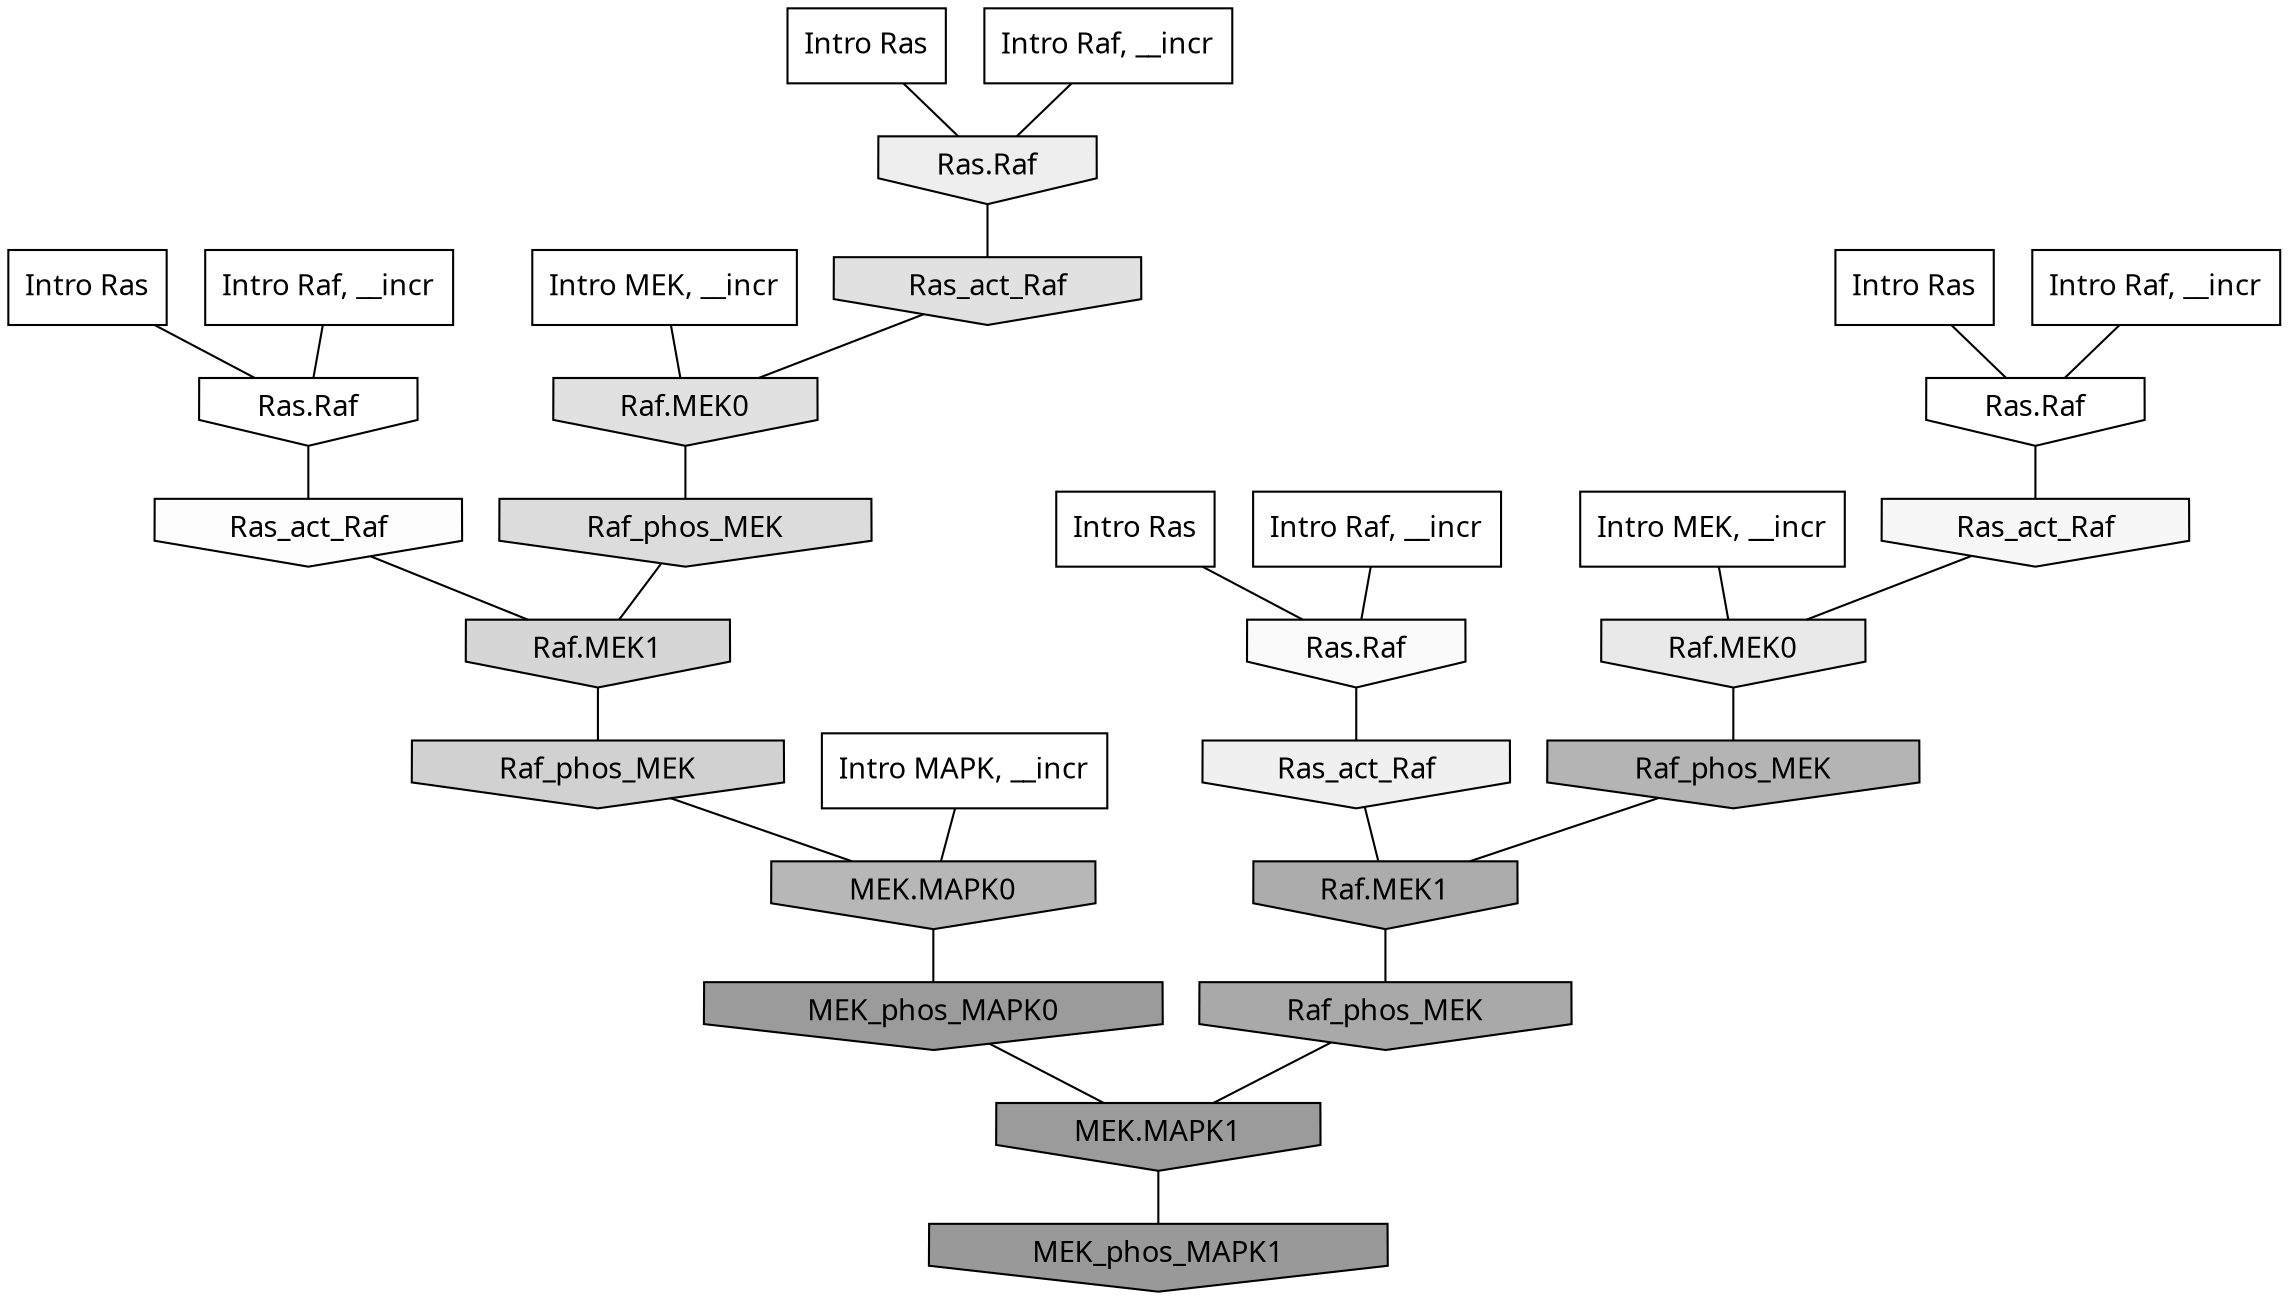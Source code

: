 digraph G{
  rankdir="TB";
  ranksep=0.30;
  node [fontname="CMU Serif"];
  edge [fontname="CMU Serif"];
  
  8 [label="Intro Ras", shape=rectangle, style=filled, fillcolor="0.000 0.000 1.000"]
  
  21 [label="Intro Ras", shape=rectangle, style=filled, fillcolor="0.000 0.000 1.000"]
  
  26 [label="Intro Ras", shape=rectangle, style=filled, fillcolor="0.000 0.000 1.000"]
  
  31 [label="Intro Ras", shape=rectangle, style=filled, fillcolor="0.000 0.000 1.000"]
  
  143 [label="Intro Raf, __incr", shape=rectangle, style=filled, fillcolor="0.000 0.000 1.000"]
  
  206 [label="Intro Raf, __incr", shape=rectangle, style=filled, fillcolor="0.000 0.000 1.000"]
  
  395 [label="Intro Raf, __incr", shape=rectangle, style=filled, fillcolor="0.000 0.000 1.000"]
  
  988 [label="Intro Raf, __incr", shape=rectangle, style=filled, fillcolor="0.000 0.000 1.000"]
  
  1352 [label="Intro MEK, __incr", shape=rectangle, style=filled, fillcolor="0.000 0.000 1.000"]
  
  1638 [label="Intro MEK, __incr", shape=rectangle, style=filled, fillcolor="0.000 0.000 1.000"]
  
  2849 [label="Intro MAPK, __incr", shape=rectangle, style=filled, fillcolor="0.000 0.000 1.000"]
  
  3216 [label="Ras.Raf", shape=invhouse, style=filled, fillcolor="0.000 0.000 1.000"]
  
  3270 [label="Ras.Raf", shape=invhouse, style=filled, fillcolor="0.000 0.000 1.000"]
  
  3380 [label="Ras_act_Raf", shape=invhouse, style=filled, fillcolor="0.000 0.000 0.989"]
  
  3434 [label="Ras.Raf", shape=invhouse, style=filled, fillcolor="0.000 0.000 0.979"]
  
  3512 [label="Ras_act_Raf", shape=invhouse, style=filled, fillcolor="0.000 0.000 0.968"]
  
  3836 [label="Ras_act_Raf", shape=invhouse, style=filled, fillcolor="0.000 0.000 0.940"]
  
  3942 [label="Ras.Raf", shape=invhouse, style=filled, fillcolor="0.000 0.000 0.933"]
  
  4291 [label="Raf.MEK0", shape=invhouse, style=filled, fillcolor="0.000 0.000 0.911"]
  
  4809 [label="Ras_act_Raf", shape=invhouse, style=filled, fillcolor="0.000 0.000 0.880"]
  
  4811 [label="Raf.MEK0", shape=invhouse, style=filled, fillcolor="0.000 0.000 0.880"]
  
  5128 [label="Raf_phos_MEK", shape=invhouse, style=filled, fillcolor="0.000 0.000 0.860"]
  
  5549 [label="Raf.MEK1", shape=invhouse, style=filled, fillcolor="0.000 0.000 0.838"]
  
  5922 [label="Raf_phos_MEK", shape=invhouse, style=filled, fillcolor="0.000 0.000 0.819"]
  
  9083 [label="MEK.MAPK0", shape=invhouse, style=filled, fillcolor="0.000 0.000 0.716"]
  
  9614 [label="Raf_phos_MEK", shape=invhouse, style=filled, fillcolor="0.000 0.000 0.705"]
  
  11218 [label="Raf.MEK1", shape=invhouse, style=filled, fillcolor="0.000 0.000 0.674"]
  
  11948 [label="Raf_phos_MEK", shape=invhouse, style=filled, fillcolor="0.000 0.000 0.661"]
  
  15566 [label="MEK_phos_MAPK0", shape=invhouse, style=filled, fillcolor="0.000 0.000 0.609"]
  
  15575 [label="MEK.MAPK1", shape=invhouse, style=filled, fillcolor="0.000 0.000 0.609"]
  
  16040 [label="MEK_phos_MAPK1", shape=invhouse, style=filled, fillcolor="0.000 0.000 0.600"]
  
  
  15575 -> 16040 [dir=none, color="0.000 0.000 0.000"] 
  15566 -> 15575 [dir=none, color="0.000 0.000 0.000"] 
  11948 -> 15575 [dir=none, color="0.000 0.000 0.000"] 
  11218 -> 11948 [dir=none, color="0.000 0.000 0.000"] 
  9614 -> 11218 [dir=none, color="0.000 0.000 0.000"] 
  9083 -> 15566 [dir=none, color="0.000 0.000 0.000"] 
  5922 -> 9083 [dir=none, color="0.000 0.000 0.000"] 
  5549 -> 5922 [dir=none, color="0.000 0.000 0.000"] 
  5128 -> 5549 [dir=none, color="0.000 0.000 0.000"] 
  4811 -> 5128 [dir=none, color="0.000 0.000 0.000"] 
  4809 -> 4811 [dir=none, color="0.000 0.000 0.000"] 
  4291 -> 9614 [dir=none, color="0.000 0.000 0.000"] 
  3942 -> 4809 [dir=none, color="0.000 0.000 0.000"] 
  3836 -> 11218 [dir=none, color="0.000 0.000 0.000"] 
  3512 -> 4291 [dir=none, color="0.000 0.000 0.000"] 
  3434 -> 3836 [dir=none, color="0.000 0.000 0.000"] 
  3380 -> 5549 [dir=none, color="0.000 0.000 0.000"] 
  3270 -> 3512 [dir=none, color="0.000 0.000 0.000"] 
  3216 -> 3380 [dir=none, color="0.000 0.000 0.000"] 
  2849 -> 9083 [dir=none, color="0.000 0.000 0.000"] 
  1638 -> 4811 [dir=none, color="0.000 0.000 0.000"] 
  1352 -> 4291 [dir=none, color="0.000 0.000 0.000"] 
  988 -> 3216 [dir=none, color="0.000 0.000 0.000"] 
  395 -> 3270 [dir=none, color="0.000 0.000 0.000"] 
  206 -> 3434 [dir=none, color="0.000 0.000 0.000"] 
  143 -> 3942 [dir=none, color="0.000 0.000 0.000"] 
  31 -> 3270 [dir=none, color="0.000 0.000 0.000"] 
  26 -> 3434 [dir=none, color="0.000 0.000 0.000"] 
  21 -> 3942 [dir=none, color="0.000 0.000 0.000"] 
  8 -> 3216 [dir=none, color="0.000 0.000 0.000"] 
  
  }
